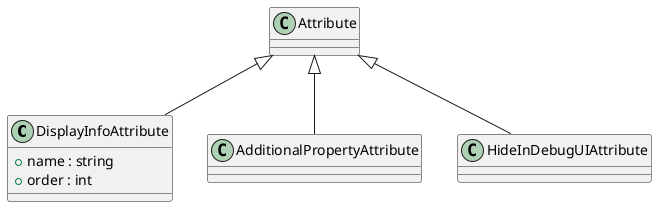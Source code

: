 @startuml
class DisplayInfoAttribute {
    + name : string
    + order : int
}
class AdditionalPropertyAttribute {
}
class HideInDebugUIAttribute {
}
Attribute <|-- DisplayInfoAttribute
Attribute <|-- AdditionalPropertyAttribute
Attribute <|-- HideInDebugUIAttribute
@enduml
